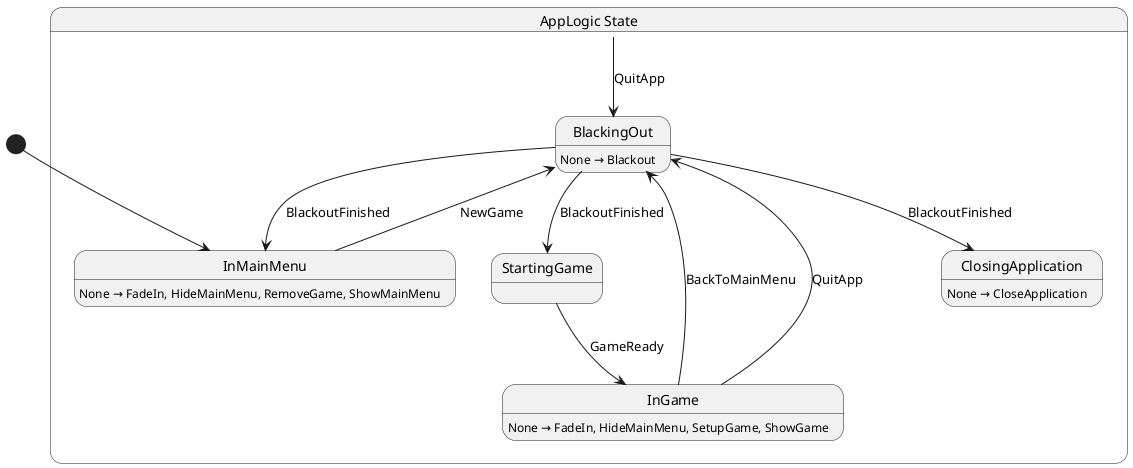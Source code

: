 @startuml AppLogic
state "AppLogic State" as Shellguard_AppLogic_State {
  state "BlackingOut" as Shellguard_AppLogic_State_BlackingOut
  state "ClosingApplication" as Shellguard_AppLogic_State_ClosingApplication
  state "InGame" as Shellguard_AppLogic_State_InGame
  state "InMainMenu" as Shellguard_AppLogic_State_InMainMenu
  state "StartingGame" as Shellguard_AppLogic_State_StartingGame
}

Shellguard_AppLogic_State --> Shellguard_AppLogic_State_BlackingOut : QuitApp
Shellguard_AppLogic_State_BlackingOut --> Shellguard_AppLogic_State_ClosingApplication : BlackoutFinished
Shellguard_AppLogic_State_BlackingOut --> Shellguard_AppLogic_State_InMainMenu : BlackoutFinished
Shellguard_AppLogic_State_BlackingOut --> Shellguard_AppLogic_State_StartingGame : BlackoutFinished
Shellguard_AppLogic_State_InGame --> Shellguard_AppLogic_State_BlackingOut : BackToMainMenu
Shellguard_AppLogic_State_InGame --> Shellguard_AppLogic_State_BlackingOut : QuitApp
Shellguard_AppLogic_State_InMainMenu --> Shellguard_AppLogic_State_BlackingOut : NewGame
Shellguard_AppLogic_State_StartingGame --> Shellguard_AppLogic_State_InGame : GameReady

Shellguard_AppLogic_State_BlackingOut : None → Blackout
Shellguard_AppLogic_State_ClosingApplication : None → CloseApplication
Shellguard_AppLogic_State_InGame : None → FadeIn, HideMainMenu, SetupGame, ShowGame
Shellguard_AppLogic_State_InMainMenu : None → FadeIn, HideMainMenu, RemoveGame, ShowMainMenu

[*] --> Shellguard_AppLogic_State_InMainMenu
@enduml